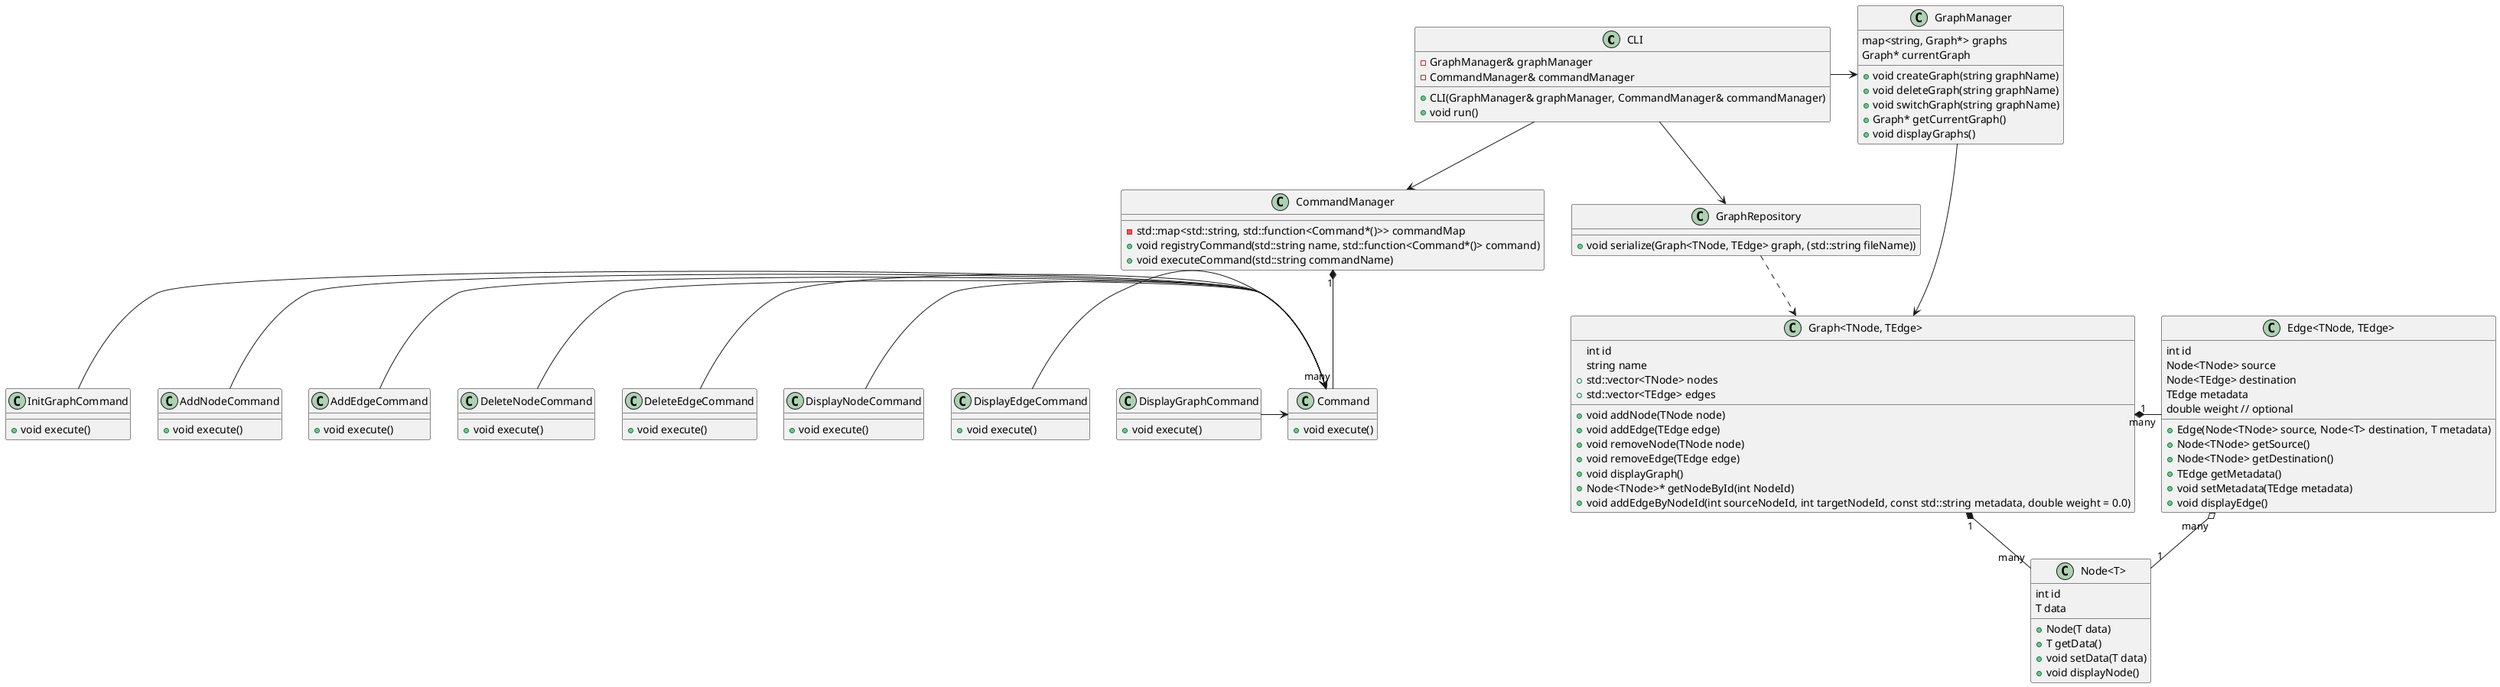 @startuml
class CLI {
    -GraphManager& graphManager
    -CommandManager& commandManager
    +CLI(GraphManager& graphManager, CommandManager& commandManager)
    +void run()
}

CLI -> GraphManager
CLI --> CommandManager

class CommandManager {
    - std::map<std::string, std::function<Command*()>> commandMap
    + void registryCommand(std::string name, std::function<Command*()> command)
    + void executeCommand(std::string commandName)
}

class Command {
    + void execute()
}

class InitGraphCommand{
    + void execute()
}

class AddNodeCommand{
    + void execute()
}

class AddEdgeCommand{
    + void execute()
}

class DeleteNodeCommand{
    + void execute()
}

class DeleteEdgeCommand{
    + void execute()
}

class DisplayNodeCommand{
    + void execute()
}

class DisplayEdgeCommand{
    + void execute()
}

class DisplayGraphCommand{
    + void execute()
}

InitGraphCommand -> Command
AddNodeCommand -> Command
AddEdgeCommand -> Command
DeleteNodeCommand -> Command
DeleteEdgeCommand -> Command
DisplayNodeCommand -> Command
DisplayEdgeCommand -> Command
DisplayGraphCommand -> Command


class GraphManager {
    map<string, Graph*> graphs
    Graph* currentGraph
    +void createGraph(string graphName)
    +void deleteGraph(string graphName)
    +void switchGraph(string graphName)
    +Graph* getCurrentGraph()
    +void displayGraphs()
}

GraphManager --> "Graph<TNode, TEdge>"

class "Graph<TNode, TEdge>" {
    int id
    string name
    + std::vector<TNode> nodes
    + std::vector<TEdge> edges
    + void addNode(TNode node)
    + void addEdge(TEdge edge)
    + void removeNode(TNode node)
    + void removeEdge(TEdge edge)
    + void displayGraph()
    + Node<TNode>* getNodeById(int NodeId)
    + void addEdgeByNodeId(int sourceNodeId, int targetNodeId, const std::string metadata, double weight = 0.0)
}

class "Node<T>" {
      int id
      T data
    + Node(T data)
    + T getData()
    + void setData(T data)
    + void displayNode()
}

class "Edge<TNode, TEdge>" {
      int id
      Node<TNode> source
      Node<TEdge> destination
      TEdge metadata
      double weight // optional
    + Edge(Node<TNode> source, Node<T> destination, T metadata)
    + Node<TNode> getSource()
    + Node<TNode> getDestination()
    + TEdge getMetadata()
    + void setMetadata(TEdge metadata)
    + void displayEdge()
}

class "GraphRepository" {
    + void serialize(Graph<TNode, TEdge> graph, (std::string fileName))
}

"Graph<TNode, TEdge>" "1" *- "many" "Node<T>"
"Graph<TNode, TEdge>" "1" *- "many" "Edge<TNode, TEdge>"
"Edge<TNode, TEdge>" "many" o-- "1" "Node<T>"

GraphRepository ..> "Graph<TNode, TEdge>"
CLI --> "GraphRepository"

CommandManager "1" *-- "many" "Command"


' patterns:
' 1) Service layer - CommandManager implements the pattern because it acts as an intermediary between the user interface (in this case, the CLI) and the core business logic (represented by the commands and graph operations)
' 2) Facade - CLI providing a unified interface to the underlying subsystems like CommandManager
' 3) Factory Method - CommandManager provide the REGISTER_COMMAND simplifies the process of registering commands with their creators, making the system more flexible and extensible by allowing new commands to be added without modifying existing code.
' 4) Plugin - Command provide method execute() to implement new command and next register this in CommandManager. It allows to provide new commands which user requires.
' 5) Repository - GraphManager allow manage graphs and switch between them.
' 6) Metadata Mapping - The Edge class can use metaprogramming to implement weights, which helps determine the strength of the relationship between pieces of information, enabling more efficient analysis and processing
' 7) MVC - Graph(model), CommandManager(controller), display methods(view)
' 8) Foreign Key Mapping - The Edge class contains a reference to the Node class to establish dependencies between the data.
' 9) Serialized LOB - GraphRepository can persist and upload graph as single file to simply process of sharing data between applications.
' 10) Application Controller - CommandManager control execution of all incoming commands as a gateway.
' 11) Data Transfer Object - GraphRepository can generate file to transfer graph tp another application as llama-index for generate index for RAG.
' 12) Registry - CommandManager allow registry new method to extend command.
' 13) Value Object - Command classes can be identified by name but not id.
' 14) Special Case -  GraphManage has special case when graph is not initialized or uploaded by user.
' 15) Unit of work - InitGraphCommand is a compilation of create, switch and display graph.
@enduml
